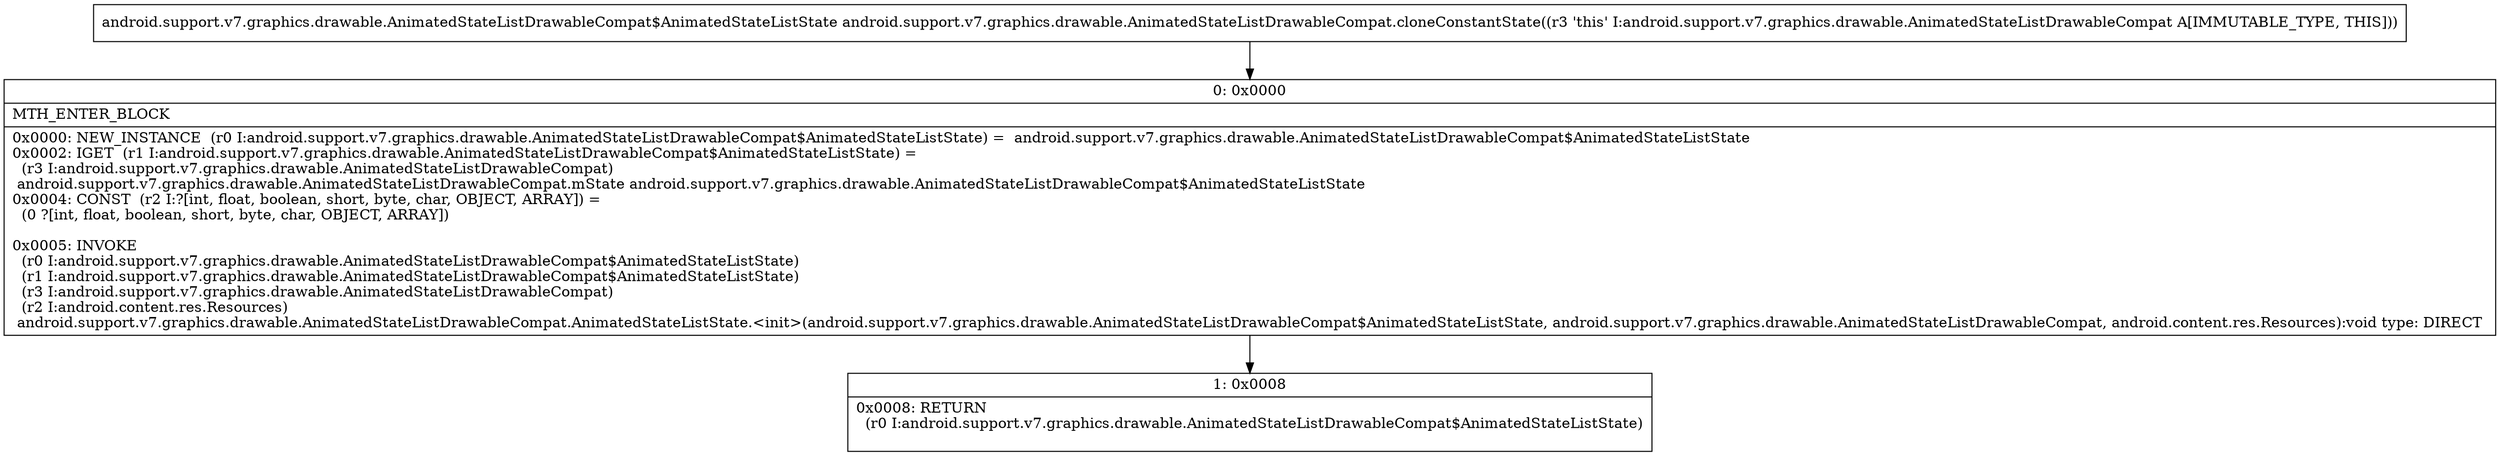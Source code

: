 digraph "CFG forandroid.support.v7.graphics.drawable.AnimatedStateListDrawableCompat.cloneConstantState()Landroid\/support\/v7\/graphics\/drawable\/AnimatedStateListDrawableCompat$AnimatedStateListState;" {
Node_0 [shape=record,label="{0\:\ 0x0000|MTH_ENTER_BLOCK\l|0x0000: NEW_INSTANCE  (r0 I:android.support.v7.graphics.drawable.AnimatedStateListDrawableCompat$AnimatedStateListState) =  android.support.v7.graphics.drawable.AnimatedStateListDrawableCompat$AnimatedStateListState \l0x0002: IGET  (r1 I:android.support.v7.graphics.drawable.AnimatedStateListDrawableCompat$AnimatedStateListState) = \l  (r3 I:android.support.v7.graphics.drawable.AnimatedStateListDrawableCompat)\l android.support.v7.graphics.drawable.AnimatedStateListDrawableCompat.mState android.support.v7.graphics.drawable.AnimatedStateListDrawableCompat$AnimatedStateListState \l0x0004: CONST  (r2 I:?[int, float, boolean, short, byte, char, OBJECT, ARRAY]) = \l  (0 ?[int, float, boolean, short, byte, char, OBJECT, ARRAY])\l \l0x0005: INVOKE  \l  (r0 I:android.support.v7.graphics.drawable.AnimatedStateListDrawableCompat$AnimatedStateListState)\l  (r1 I:android.support.v7.graphics.drawable.AnimatedStateListDrawableCompat$AnimatedStateListState)\l  (r3 I:android.support.v7.graphics.drawable.AnimatedStateListDrawableCompat)\l  (r2 I:android.content.res.Resources)\l android.support.v7.graphics.drawable.AnimatedStateListDrawableCompat.AnimatedStateListState.\<init\>(android.support.v7.graphics.drawable.AnimatedStateListDrawableCompat$AnimatedStateListState, android.support.v7.graphics.drawable.AnimatedStateListDrawableCompat, android.content.res.Resources):void type: DIRECT \l}"];
Node_1 [shape=record,label="{1\:\ 0x0008|0x0008: RETURN  \l  (r0 I:android.support.v7.graphics.drawable.AnimatedStateListDrawableCompat$AnimatedStateListState)\l \l}"];
MethodNode[shape=record,label="{android.support.v7.graphics.drawable.AnimatedStateListDrawableCompat$AnimatedStateListState android.support.v7.graphics.drawable.AnimatedStateListDrawableCompat.cloneConstantState((r3 'this' I:android.support.v7.graphics.drawable.AnimatedStateListDrawableCompat A[IMMUTABLE_TYPE, THIS])) }"];
MethodNode -> Node_0;
Node_0 -> Node_1;
}

